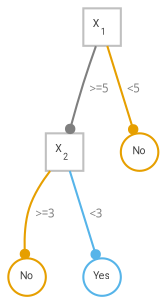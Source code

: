 digraph tree {
  graph [rankdir = TD]

  node [shape = rectangle, style=filled, fillcolor=white, color=gray, width=.75 fontname=Helvetica]

  node [fontcolor=gray25 fontname=Roboto fixedsize=true fontsize=5]
  X1[width=.25 height=.25 label = <X<sub>1</sub> >];
  X2 [width=.25 height=.25 label = <X<sub>2</sub> >]; 
  No1 [label="No" shape=circle color="#E69F00" width=.25]; 
  No2 [label="No" shape=circle color="#E69F00" width=.25]; 
  Yes [ shape=circle color="#56B4E9" width=.25];

  edge [color=gray50 arrowhead=dot arrowsize=.5 fontname="Roboto Mono"]
  X1 -> No1 [label = "  <5", fontcolor="gray50" fontsize=5.5 color="#E69F00"];
  X1 -> X2 [label = "  >=5", fontcolor="gray50" fontsize=5.5];
  X2 -> No2 [label = "  >=3", fontcolor="gray50" fontsize=5.5 color="#E69F00"];
  X2 -> Yes [label = "  <3", fontcolor="gray50" fontsize=5.5 color="#56B4E9"];
}